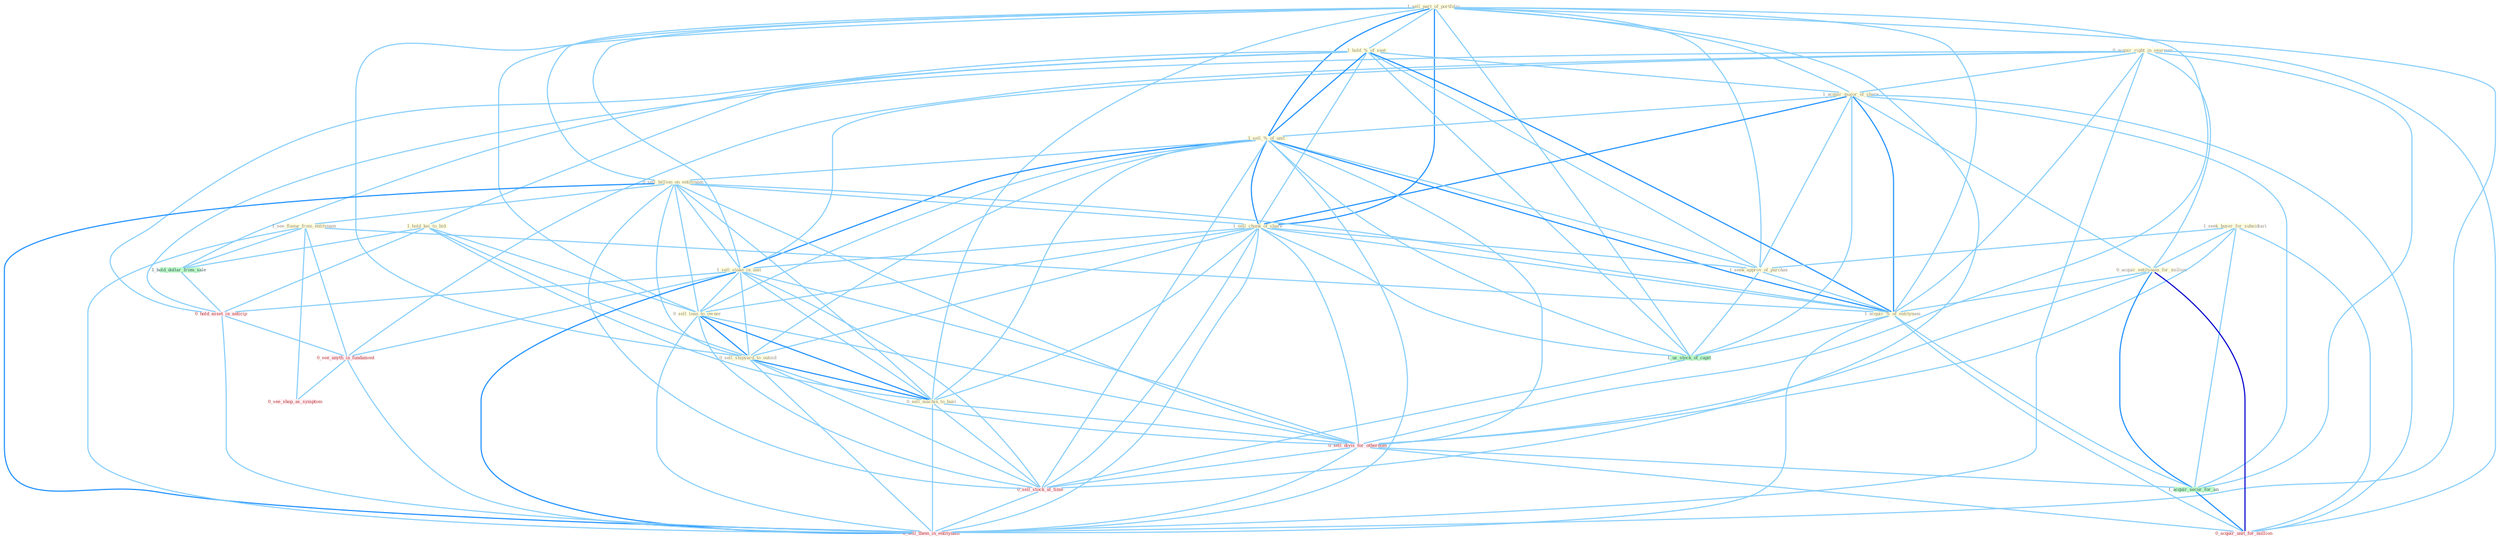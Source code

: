 Graph G{ 
    node
    [shape=polygon,style=filled,width=.5,height=.06,color="#BDFCC9",fixedsize=true,fontsize=4,
    fontcolor="#2f4f4f"];
    {node
    [color="#ffffe0", fontcolor="#8b7d6b"] "1_sell_part_of_portfolio " "0_acquir_right_in_yearnum " "1_hold_%_of_seat " "1_acquir_major_of_share " "1_sell_%_of_unit " "1_hold_kei_to_bid " "1_seek_buyer_for_subsidiari " "0_sell_billion_on_entitynam " "1_sell_chunk_of_share " "1_seek_approv_of_purchas " "1_sell_stake_in_unit " "0_sell_loan_to_owner " "1_see_flame_from_entitynam " "0_acquir_entitynam_for_million " "0_sell_shipyard_to_outsid " "1_acquir_%_of_entitynam " "0_sell_machin_to_busi "}
{node [color="#fff0f5", fontcolor="#b22222"] "0_sell_divis_for_othernum " "0_hold_asset_in_anticip " "0_sell_stock_at_time " "0_see_anyth_in_fundament " "0_acquir_unit_for_million " "0_see_shop_as_symptom " "0_sell_them_in_entitynam "}
edge [color="#B0E2FF"];

	"1_sell_part_of_portfolio " -- "1_hold_%_of_seat " [w="1", color="#87cefa" ];
	"1_sell_part_of_portfolio " -- "1_acquir_major_of_share " [w="1", color="#87cefa" ];
	"1_sell_part_of_portfolio " -- "1_sell_%_of_unit " [w="2", color="#1e90ff" , len=0.8];
	"1_sell_part_of_portfolio " -- "0_sell_billion_on_entitynam " [w="1", color="#87cefa" ];
	"1_sell_part_of_portfolio " -- "1_sell_chunk_of_share " [w="2", color="#1e90ff" , len=0.8];
	"1_sell_part_of_portfolio " -- "1_seek_approv_of_purchas " [w="1", color="#87cefa" ];
	"1_sell_part_of_portfolio " -- "1_sell_stake_in_unit " [w="1", color="#87cefa" ];
	"1_sell_part_of_portfolio " -- "0_sell_loan_to_owner " [w="1", color="#87cefa" ];
	"1_sell_part_of_portfolio " -- "0_sell_shipyard_to_outsid " [w="1", color="#87cefa" ];
	"1_sell_part_of_portfolio " -- "1_acquir_%_of_entitynam " [w="1", color="#87cefa" ];
	"1_sell_part_of_portfolio " -- "0_sell_machin_to_busi " [w="1", color="#87cefa" ];
	"1_sell_part_of_portfolio " -- "0_sell_divis_for_othernum " [w="1", color="#87cefa" ];
	"1_sell_part_of_portfolio " -- "1_us_stock_of_capit " [w="1", color="#87cefa" ];
	"1_sell_part_of_portfolio " -- "0_sell_stock_at_time " [w="1", color="#87cefa" ];
	"1_sell_part_of_portfolio " -- "0_sell_them_in_entitynam " [w="1", color="#87cefa" ];
	"0_acquir_right_in_yearnum " -- "1_acquir_major_of_share " [w="1", color="#87cefa" ];
	"0_acquir_right_in_yearnum " -- "1_sell_stake_in_unit " [w="1", color="#87cefa" ];
	"0_acquir_right_in_yearnum " -- "0_acquir_entitynam_for_million " [w="1", color="#87cefa" ];
	"0_acquir_right_in_yearnum " -- "1_acquir_%_of_entitynam " [w="1", color="#87cefa" ];
	"0_acquir_right_in_yearnum " -- "1_acquir_secur_for_an " [w="1", color="#87cefa" ];
	"0_acquir_right_in_yearnum " -- "0_hold_asset_in_anticip " [w="1", color="#87cefa" ];
	"0_acquir_right_in_yearnum " -- "0_see_anyth_in_fundament " [w="1", color="#87cefa" ];
	"0_acquir_right_in_yearnum " -- "0_acquir_unit_for_million " [w="1", color="#87cefa" ];
	"0_acquir_right_in_yearnum " -- "0_sell_them_in_entitynam " [w="1", color="#87cefa" ];
	"1_hold_%_of_seat " -- "1_acquir_major_of_share " [w="1", color="#87cefa" ];
	"1_hold_%_of_seat " -- "1_sell_%_of_unit " [w="2", color="#1e90ff" , len=0.8];
	"1_hold_%_of_seat " -- "1_hold_kei_to_bid " [w="1", color="#87cefa" ];
	"1_hold_%_of_seat " -- "1_sell_chunk_of_share " [w="1", color="#87cefa" ];
	"1_hold_%_of_seat " -- "1_seek_approv_of_purchas " [w="1", color="#87cefa" ];
	"1_hold_%_of_seat " -- "1_acquir_%_of_entitynam " [w="2", color="#1e90ff" , len=0.8];
	"1_hold_%_of_seat " -- "1_us_stock_of_capit " [w="1", color="#87cefa" ];
	"1_hold_%_of_seat " -- "1_hold_dollar_from_sale " [w="1", color="#87cefa" ];
	"1_hold_%_of_seat " -- "0_hold_asset_in_anticip " [w="1", color="#87cefa" ];
	"1_acquir_major_of_share " -- "1_sell_%_of_unit " [w="1", color="#87cefa" ];
	"1_acquir_major_of_share " -- "1_sell_chunk_of_share " [w="2", color="#1e90ff" , len=0.8];
	"1_acquir_major_of_share " -- "1_seek_approv_of_purchas " [w="1", color="#87cefa" ];
	"1_acquir_major_of_share " -- "0_acquir_entitynam_for_million " [w="1", color="#87cefa" ];
	"1_acquir_major_of_share " -- "1_acquir_%_of_entitynam " [w="2", color="#1e90ff" , len=0.8];
	"1_acquir_major_of_share " -- "1_acquir_secur_for_an " [w="1", color="#87cefa" ];
	"1_acquir_major_of_share " -- "1_us_stock_of_capit " [w="1", color="#87cefa" ];
	"1_acquir_major_of_share " -- "0_acquir_unit_for_million " [w="1", color="#87cefa" ];
	"1_sell_%_of_unit " -- "0_sell_billion_on_entitynam " [w="1", color="#87cefa" ];
	"1_sell_%_of_unit " -- "1_sell_chunk_of_share " [w="2", color="#1e90ff" , len=0.8];
	"1_sell_%_of_unit " -- "1_seek_approv_of_purchas " [w="1", color="#87cefa" ];
	"1_sell_%_of_unit " -- "1_sell_stake_in_unit " [w="2", color="#1e90ff" , len=0.8];
	"1_sell_%_of_unit " -- "0_sell_loan_to_owner " [w="1", color="#87cefa" ];
	"1_sell_%_of_unit " -- "0_sell_shipyard_to_outsid " [w="1", color="#87cefa" ];
	"1_sell_%_of_unit " -- "1_acquir_%_of_entitynam " [w="2", color="#1e90ff" , len=0.8];
	"1_sell_%_of_unit " -- "0_sell_machin_to_busi " [w="1", color="#87cefa" ];
	"1_sell_%_of_unit " -- "0_sell_divis_for_othernum " [w="1", color="#87cefa" ];
	"1_sell_%_of_unit " -- "1_us_stock_of_capit " [w="1", color="#87cefa" ];
	"1_sell_%_of_unit " -- "0_sell_stock_at_time " [w="1", color="#87cefa" ];
	"1_sell_%_of_unit " -- "0_sell_them_in_entitynam " [w="1", color="#87cefa" ];
	"1_hold_kei_to_bid " -- "0_sell_loan_to_owner " [w="1", color="#87cefa" ];
	"1_hold_kei_to_bid " -- "0_sell_shipyard_to_outsid " [w="1", color="#87cefa" ];
	"1_hold_kei_to_bid " -- "0_sell_machin_to_busi " [w="1", color="#87cefa" ];
	"1_hold_kei_to_bid " -- "1_hold_dollar_from_sale " [w="1", color="#87cefa" ];
	"1_hold_kei_to_bid " -- "0_hold_asset_in_anticip " [w="1", color="#87cefa" ];
	"1_seek_buyer_for_subsidiari " -- "1_seek_approv_of_purchas " [w="1", color="#87cefa" ];
	"1_seek_buyer_for_subsidiari " -- "0_acquir_entitynam_for_million " [w="1", color="#87cefa" ];
	"1_seek_buyer_for_subsidiari " -- "0_sell_divis_for_othernum " [w="1", color="#87cefa" ];
	"1_seek_buyer_for_subsidiari " -- "1_acquir_secur_for_an " [w="1", color="#87cefa" ];
	"1_seek_buyer_for_subsidiari " -- "0_acquir_unit_for_million " [w="1", color="#87cefa" ];
	"0_sell_billion_on_entitynam " -- "1_sell_chunk_of_share " [w="1", color="#87cefa" ];
	"0_sell_billion_on_entitynam " -- "1_sell_stake_in_unit " [w="1", color="#87cefa" ];
	"0_sell_billion_on_entitynam " -- "0_sell_loan_to_owner " [w="1", color="#87cefa" ];
	"0_sell_billion_on_entitynam " -- "1_see_flame_from_entitynam " [w="1", color="#87cefa" ];
	"0_sell_billion_on_entitynam " -- "0_sell_shipyard_to_outsid " [w="1", color="#87cefa" ];
	"0_sell_billion_on_entitynam " -- "1_acquir_%_of_entitynam " [w="1", color="#87cefa" ];
	"0_sell_billion_on_entitynam " -- "0_sell_machin_to_busi " [w="1", color="#87cefa" ];
	"0_sell_billion_on_entitynam " -- "0_sell_divis_for_othernum " [w="1", color="#87cefa" ];
	"0_sell_billion_on_entitynam " -- "0_sell_stock_at_time " [w="1", color="#87cefa" ];
	"0_sell_billion_on_entitynam " -- "0_sell_them_in_entitynam " [w="2", color="#1e90ff" , len=0.8];
	"1_sell_chunk_of_share " -- "1_seek_approv_of_purchas " [w="1", color="#87cefa" ];
	"1_sell_chunk_of_share " -- "1_sell_stake_in_unit " [w="1", color="#87cefa" ];
	"1_sell_chunk_of_share " -- "0_sell_loan_to_owner " [w="1", color="#87cefa" ];
	"1_sell_chunk_of_share " -- "0_sell_shipyard_to_outsid " [w="1", color="#87cefa" ];
	"1_sell_chunk_of_share " -- "1_acquir_%_of_entitynam " [w="1", color="#87cefa" ];
	"1_sell_chunk_of_share " -- "0_sell_machin_to_busi " [w="1", color="#87cefa" ];
	"1_sell_chunk_of_share " -- "0_sell_divis_for_othernum " [w="1", color="#87cefa" ];
	"1_sell_chunk_of_share " -- "1_us_stock_of_capit " [w="1", color="#87cefa" ];
	"1_sell_chunk_of_share " -- "0_sell_stock_at_time " [w="1", color="#87cefa" ];
	"1_sell_chunk_of_share " -- "0_sell_them_in_entitynam " [w="1", color="#87cefa" ];
	"1_seek_approv_of_purchas " -- "1_acquir_%_of_entitynam " [w="1", color="#87cefa" ];
	"1_seek_approv_of_purchas " -- "1_us_stock_of_capit " [w="1", color="#87cefa" ];
	"1_sell_stake_in_unit " -- "0_sell_loan_to_owner " [w="1", color="#87cefa" ];
	"1_sell_stake_in_unit " -- "0_sell_shipyard_to_outsid " [w="1", color="#87cefa" ];
	"1_sell_stake_in_unit " -- "0_sell_machin_to_busi " [w="1", color="#87cefa" ];
	"1_sell_stake_in_unit " -- "0_sell_divis_for_othernum " [w="1", color="#87cefa" ];
	"1_sell_stake_in_unit " -- "0_hold_asset_in_anticip " [w="1", color="#87cefa" ];
	"1_sell_stake_in_unit " -- "0_sell_stock_at_time " [w="1", color="#87cefa" ];
	"1_sell_stake_in_unit " -- "0_see_anyth_in_fundament " [w="1", color="#87cefa" ];
	"1_sell_stake_in_unit " -- "0_sell_them_in_entitynam " [w="2", color="#1e90ff" , len=0.8];
	"0_sell_loan_to_owner " -- "0_sell_shipyard_to_outsid " [w="2", color="#1e90ff" , len=0.8];
	"0_sell_loan_to_owner " -- "0_sell_machin_to_busi " [w="2", color="#1e90ff" , len=0.8];
	"0_sell_loan_to_owner " -- "0_sell_divis_for_othernum " [w="1", color="#87cefa" ];
	"0_sell_loan_to_owner " -- "0_sell_stock_at_time " [w="1", color="#87cefa" ];
	"0_sell_loan_to_owner " -- "0_sell_them_in_entitynam " [w="1", color="#87cefa" ];
	"1_see_flame_from_entitynam " -- "1_acquir_%_of_entitynam " [w="1", color="#87cefa" ];
	"1_see_flame_from_entitynam " -- "1_hold_dollar_from_sale " [w="1", color="#87cefa" ];
	"1_see_flame_from_entitynam " -- "0_see_anyth_in_fundament " [w="1", color="#87cefa" ];
	"1_see_flame_from_entitynam " -- "0_see_shop_as_symptom " [w="1", color="#87cefa" ];
	"1_see_flame_from_entitynam " -- "0_sell_them_in_entitynam " [w="1", color="#87cefa" ];
	"0_acquir_entitynam_for_million " -- "1_acquir_%_of_entitynam " [w="1", color="#87cefa" ];
	"0_acquir_entitynam_for_million " -- "0_sell_divis_for_othernum " [w="1", color="#87cefa" ];
	"0_acquir_entitynam_for_million " -- "1_acquir_secur_for_an " [w="2", color="#1e90ff" , len=0.8];
	"0_acquir_entitynam_for_million " -- "0_acquir_unit_for_million " [w="3", color="#0000cd" , len=0.6];
	"0_sell_shipyard_to_outsid " -- "0_sell_machin_to_busi " [w="2", color="#1e90ff" , len=0.8];
	"0_sell_shipyard_to_outsid " -- "0_sell_divis_for_othernum " [w="1", color="#87cefa" ];
	"0_sell_shipyard_to_outsid " -- "0_sell_stock_at_time " [w="1", color="#87cefa" ];
	"0_sell_shipyard_to_outsid " -- "0_sell_them_in_entitynam " [w="1", color="#87cefa" ];
	"1_acquir_%_of_entitynam " -- "1_acquir_secur_for_an " [w="1", color="#87cefa" ];
	"1_acquir_%_of_entitynam " -- "1_us_stock_of_capit " [w="1", color="#87cefa" ];
	"1_acquir_%_of_entitynam " -- "0_acquir_unit_for_million " [w="1", color="#87cefa" ];
	"1_acquir_%_of_entitynam " -- "0_sell_them_in_entitynam " [w="1", color="#87cefa" ];
	"0_sell_machin_to_busi " -- "0_sell_divis_for_othernum " [w="1", color="#87cefa" ];
	"0_sell_machin_to_busi " -- "0_sell_stock_at_time " [w="1", color="#87cefa" ];
	"0_sell_machin_to_busi " -- "0_sell_them_in_entitynam " [w="1", color="#87cefa" ];
	"0_sell_divis_for_othernum " -- "1_acquir_secur_for_an " [w="1", color="#87cefa" ];
	"0_sell_divis_for_othernum " -- "0_sell_stock_at_time " [w="1", color="#87cefa" ];
	"0_sell_divis_for_othernum " -- "0_acquir_unit_for_million " [w="1", color="#87cefa" ];
	"0_sell_divis_for_othernum " -- "0_sell_them_in_entitynam " [w="1", color="#87cefa" ];
	"1_acquir_secur_for_an " -- "0_acquir_unit_for_million " [w="2", color="#1e90ff" , len=0.8];
	"1_us_stock_of_capit " -- "0_sell_stock_at_time " [w="1", color="#87cefa" ];
	"1_hold_dollar_from_sale " -- "0_hold_asset_in_anticip " [w="1", color="#87cefa" ];
	"0_hold_asset_in_anticip " -- "0_see_anyth_in_fundament " [w="1", color="#87cefa" ];
	"0_hold_asset_in_anticip " -- "0_sell_them_in_entitynam " [w="1", color="#87cefa" ];
	"0_sell_stock_at_time " -- "0_sell_them_in_entitynam " [w="1", color="#87cefa" ];
	"0_see_anyth_in_fundament " -- "0_see_shop_as_symptom " [w="1", color="#87cefa" ];
	"0_see_anyth_in_fundament " -- "0_sell_them_in_entitynam " [w="1", color="#87cefa" ];
}